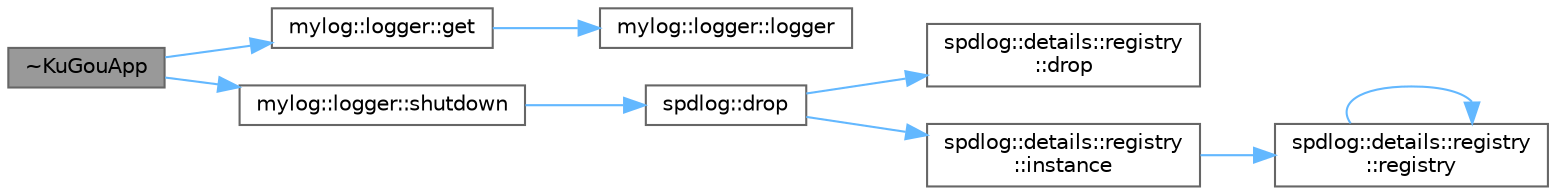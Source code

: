 digraph "~KuGouApp"
{
 // LATEX_PDF_SIZE
  bgcolor="transparent";
  edge [fontname=Helvetica,fontsize=10,labelfontname=Helvetica,labelfontsize=10];
  node [fontname=Helvetica,fontsize=10,shape=box,height=0.2,width=0.4];
  rankdir="LR";
  Node1 [id="Node000001",label="~KuGouApp",height=0.2,width=0.4,color="gray40", fillcolor="grey60", style="filled", fontcolor="black",tooltip="析构函数"];
  Node1 -> Node2 [id="edge1_Node000001_Node000002",color="steelblue1",style="solid",tooltip=" "];
  Node2 [id="Node000002",label="mylog::logger::get",height=0.2,width=0.4,color="grey40", fillcolor="white", style="filled",URL="$classmylog_1_1logger.html#afa61f4b1f68c43c8d607f397b87b9d17",tooltip=" "];
  Node2 -> Node3 [id="edge2_Node000002_Node000003",color="steelblue1",style="solid",tooltip=" "];
  Node3 [id="Node000003",label="mylog::logger::logger",height=0.2,width=0.4,color="grey40", fillcolor="white", style="filled",URL="$classmylog_1_1logger.html#abdb6e4d10d39aeca940b1380f6082fe9",tooltip=" "];
  Node1 -> Node4 [id="edge3_Node000001_Node000004",color="steelblue1",style="solid",tooltip=" "];
  Node4 [id="Node000004",label="mylog::logger::shutdown",height=0.2,width=0.4,color="grey40", fillcolor="white", style="filled",URL="$classmylog_1_1logger.html#a7861ee1569802186a619778efc85af13",tooltip=" "];
  Node4 -> Node5 [id="edge4_Node000004_Node000005",color="steelblue1",style="solid",tooltip=" "];
  Node5 [id="Node000005",label="spdlog::drop",height=0.2,width=0.4,color="grey40", fillcolor="white", style="filled",URL="$namespacespdlog.html#a0cdac34901f09a8ac955161e3a89b2bd",tooltip=" "];
  Node5 -> Node6 [id="edge5_Node000005_Node000006",color="steelblue1",style="solid",tooltip=" "];
  Node6 [id="Node000006",label="spdlog::details::registry\l::drop",height=0.2,width=0.4,color="grey40", fillcolor="white", style="filled",URL="$classspdlog_1_1details_1_1registry.html#a2de51144671ef717b236fdace068d7f0",tooltip=" "];
  Node5 -> Node7 [id="edge6_Node000005_Node000007",color="steelblue1",style="solid",tooltip=" "];
  Node7 [id="Node000007",label="spdlog::details::registry\l::instance",height=0.2,width=0.4,color="grey40", fillcolor="white", style="filled",URL="$classspdlog_1_1details_1_1registry.html#a80e538239c94a3a33300b2c04cb21c43",tooltip=" "];
  Node7 -> Node8 [id="edge7_Node000007_Node000008",color="steelblue1",style="solid",tooltip=" "];
  Node8 [id="Node000008",label="spdlog::details::registry\l::registry",height=0.2,width=0.4,color="grey40", fillcolor="white", style="filled",URL="$classspdlog_1_1details_1_1registry.html#aa89595812cd5c9c49e0d64e6573c48f9",tooltip=" "];
  Node8 -> Node8 [id="edge8_Node000008_Node000008",color="steelblue1",style="solid",tooltip=" "];
}
